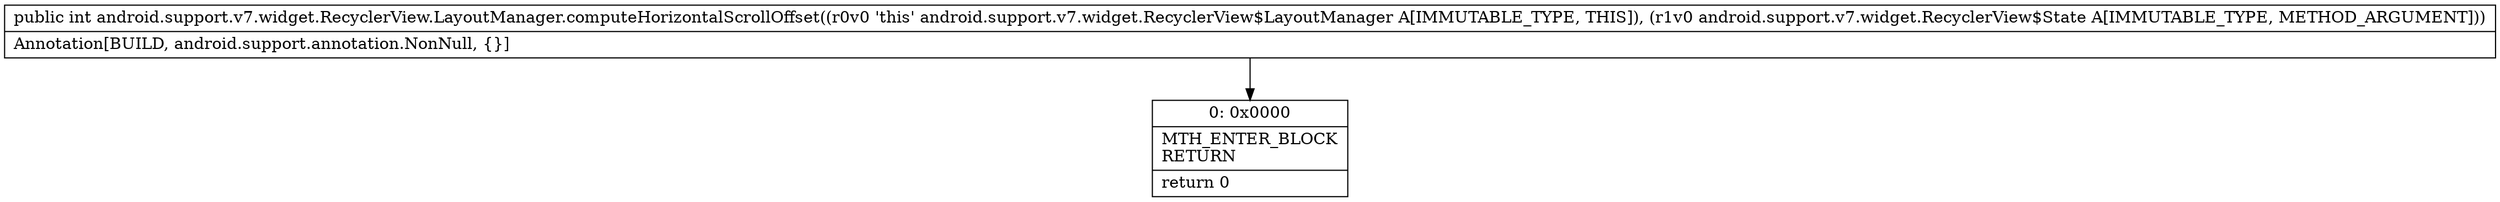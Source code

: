 digraph "CFG forandroid.support.v7.widget.RecyclerView.LayoutManager.computeHorizontalScrollOffset(Landroid\/support\/v7\/widget\/RecyclerView$State;)I" {
Node_0 [shape=record,label="{0\:\ 0x0000|MTH_ENTER_BLOCK\lRETURN\l|return 0\l}"];
MethodNode[shape=record,label="{public int android.support.v7.widget.RecyclerView.LayoutManager.computeHorizontalScrollOffset((r0v0 'this' android.support.v7.widget.RecyclerView$LayoutManager A[IMMUTABLE_TYPE, THIS]), (r1v0 android.support.v7.widget.RecyclerView$State A[IMMUTABLE_TYPE, METHOD_ARGUMENT]))  | Annotation[BUILD, android.support.annotation.NonNull, \{\}]\l}"];
MethodNode -> Node_0;
}

